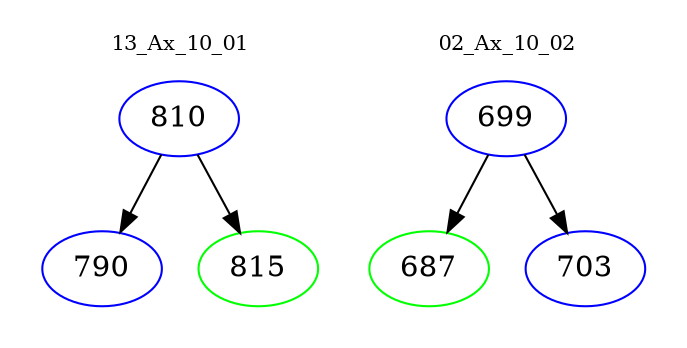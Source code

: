 digraph{
subgraph cluster_0 {
color = white
label = "13_Ax_10_01";
fontsize=10;
T0_810 [label="810", color="blue"]
T0_810 -> T0_790 [color="black"]
T0_790 [label="790", color="blue"]
T0_810 -> T0_815 [color="black"]
T0_815 [label="815", color="green"]
}
subgraph cluster_1 {
color = white
label = "02_Ax_10_02";
fontsize=10;
T1_699 [label="699", color="blue"]
T1_699 -> T1_687 [color="black"]
T1_687 [label="687", color="green"]
T1_699 -> T1_703 [color="black"]
T1_703 [label="703", color="blue"]
}
}

